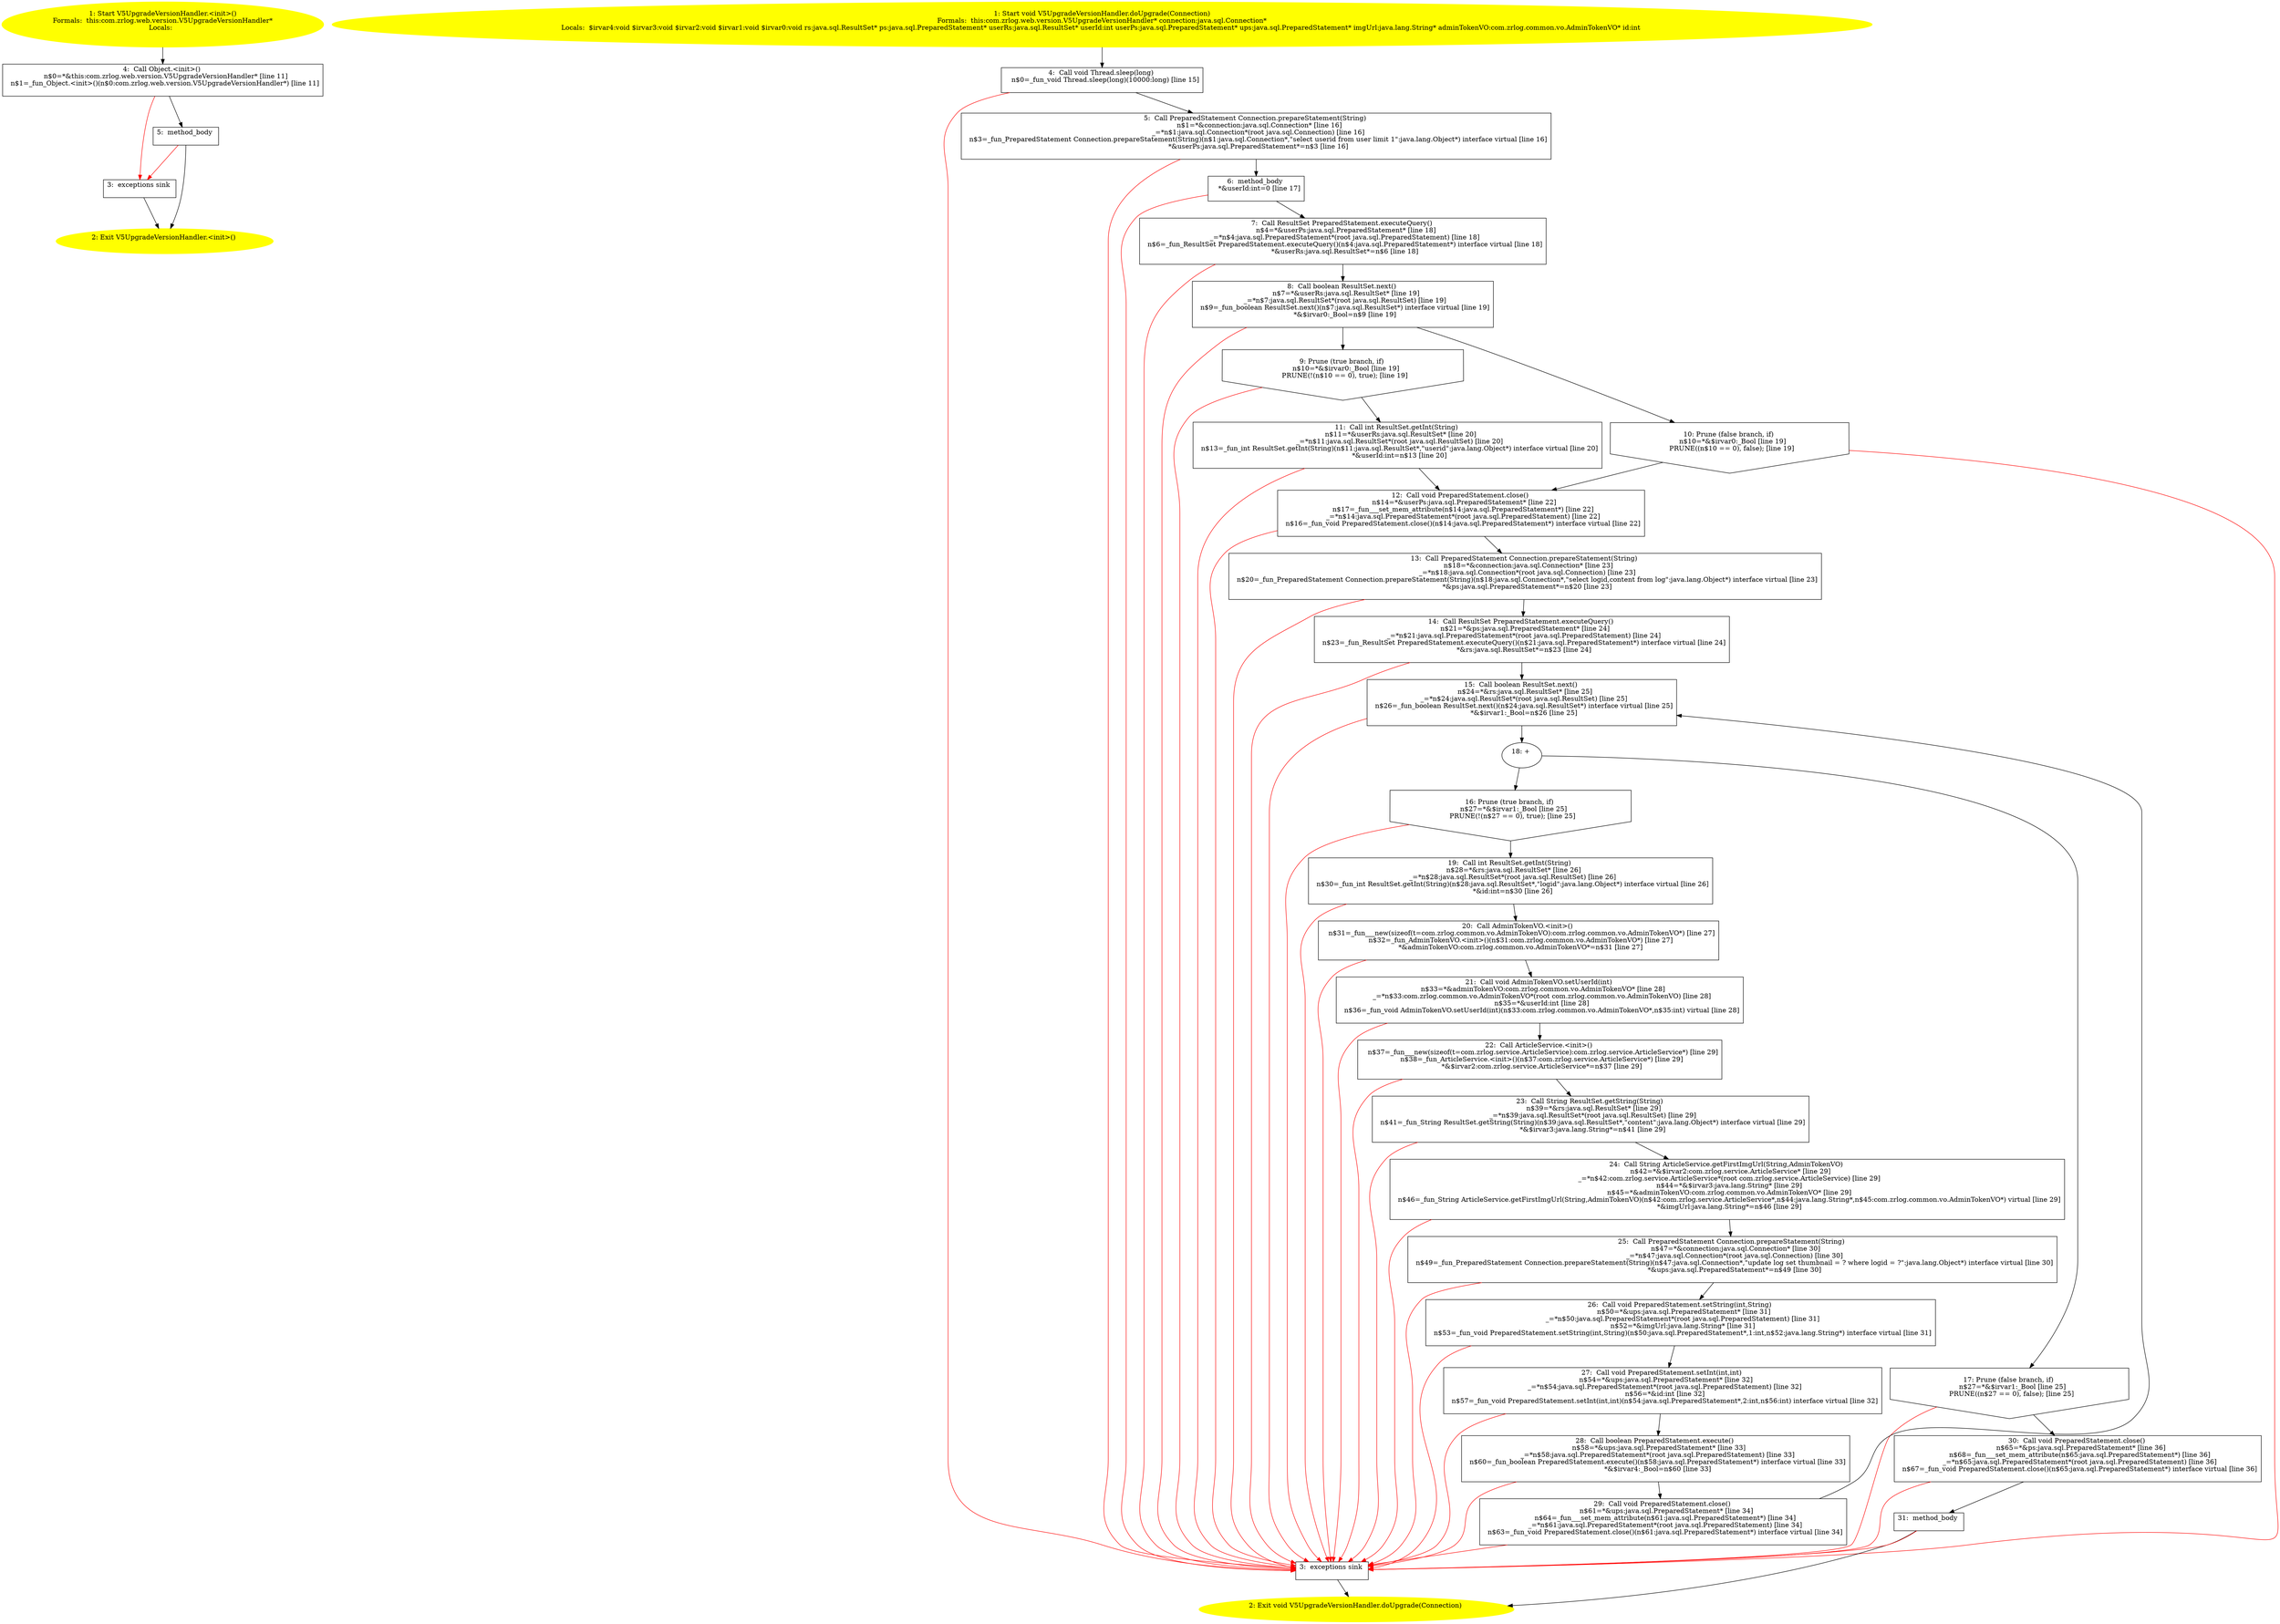 /* @generated */
digraph cfg {
"com.zrlog.web.version.V5UpgradeVersionHandler.<init>().fc259de302f79fc3d70cd2d26e0308e9_1" [label="1: Start V5UpgradeVersionHandler.<init>()\nFormals:  this:com.zrlog.web.version.V5UpgradeVersionHandler*\nLocals:  \n  " color=yellow style=filled]
	

	 "com.zrlog.web.version.V5UpgradeVersionHandler.<init>().fc259de302f79fc3d70cd2d26e0308e9_1" -> "com.zrlog.web.version.V5UpgradeVersionHandler.<init>().fc259de302f79fc3d70cd2d26e0308e9_4" ;
"com.zrlog.web.version.V5UpgradeVersionHandler.<init>().fc259de302f79fc3d70cd2d26e0308e9_2" [label="2: Exit V5UpgradeVersionHandler.<init>() \n  " color=yellow style=filled]
	

"com.zrlog.web.version.V5UpgradeVersionHandler.<init>().fc259de302f79fc3d70cd2d26e0308e9_3" [label="3:  exceptions sink \n  " shape="box"]
	

	 "com.zrlog.web.version.V5UpgradeVersionHandler.<init>().fc259de302f79fc3d70cd2d26e0308e9_3" -> "com.zrlog.web.version.V5UpgradeVersionHandler.<init>().fc259de302f79fc3d70cd2d26e0308e9_2" ;
"com.zrlog.web.version.V5UpgradeVersionHandler.<init>().fc259de302f79fc3d70cd2d26e0308e9_4" [label="4:  Call Object.<init>() \n   n$0=*&this:com.zrlog.web.version.V5UpgradeVersionHandler* [line 11]\n  n$1=_fun_Object.<init>()(n$0:com.zrlog.web.version.V5UpgradeVersionHandler*) [line 11]\n " shape="box"]
	

	 "com.zrlog.web.version.V5UpgradeVersionHandler.<init>().fc259de302f79fc3d70cd2d26e0308e9_4" -> "com.zrlog.web.version.V5UpgradeVersionHandler.<init>().fc259de302f79fc3d70cd2d26e0308e9_5" ;
	 "com.zrlog.web.version.V5UpgradeVersionHandler.<init>().fc259de302f79fc3d70cd2d26e0308e9_4" -> "com.zrlog.web.version.V5UpgradeVersionHandler.<init>().fc259de302f79fc3d70cd2d26e0308e9_3" [color="red" ];
"com.zrlog.web.version.V5UpgradeVersionHandler.<init>().fc259de302f79fc3d70cd2d26e0308e9_5" [label="5:  method_body \n  " shape="box"]
	

	 "com.zrlog.web.version.V5UpgradeVersionHandler.<init>().fc259de302f79fc3d70cd2d26e0308e9_5" -> "com.zrlog.web.version.V5UpgradeVersionHandler.<init>().fc259de302f79fc3d70cd2d26e0308e9_2" ;
	 "com.zrlog.web.version.V5UpgradeVersionHandler.<init>().fc259de302f79fc3d70cd2d26e0308e9_5" -> "com.zrlog.web.version.V5UpgradeVersionHandler.<init>().fc259de302f79fc3d70cd2d26e0308e9_3" [color="red" ];
"com.zrlog.web.version.V5UpgradeVersionHandler.doUpgrade(java.sql.Connection):void.80e56e166d794d03e893f140be0ddd6f_1" [label="1: Start void V5UpgradeVersionHandler.doUpgrade(Connection)\nFormals:  this:com.zrlog.web.version.V5UpgradeVersionHandler* connection:java.sql.Connection*\nLocals:  $irvar4:void $irvar3:void $irvar2:void $irvar1:void $irvar0:void rs:java.sql.ResultSet* ps:java.sql.PreparedStatement* userRs:java.sql.ResultSet* userId:int userPs:java.sql.PreparedStatement* ups:java.sql.PreparedStatement* imgUrl:java.lang.String* adminTokenVO:com.zrlog.common.vo.AdminTokenVO* id:int \n  " color=yellow style=filled]
	

	 "com.zrlog.web.version.V5UpgradeVersionHandler.doUpgrade(java.sql.Connection):void.80e56e166d794d03e893f140be0ddd6f_1" -> "com.zrlog.web.version.V5UpgradeVersionHandler.doUpgrade(java.sql.Connection):void.80e56e166d794d03e893f140be0ddd6f_4" ;
"com.zrlog.web.version.V5UpgradeVersionHandler.doUpgrade(java.sql.Connection):void.80e56e166d794d03e893f140be0ddd6f_2" [label="2: Exit void V5UpgradeVersionHandler.doUpgrade(Connection) \n  " color=yellow style=filled]
	

"com.zrlog.web.version.V5UpgradeVersionHandler.doUpgrade(java.sql.Connection):void.80e56e166d794d03e893f140be0ddd6f_3" [label="3:  exceptions sink \n  " shape="box"]
	

	 "com.zrlog.web.version.V5UpgradeVersionHandler.doUpgrade(java.sql.Connection):void.80e56e166d794d03e893f140be0ddd6f_3" -> "com.zrlog.web.version.V5UpgradeVersionHandler.doUpgrade(java.sql.Connection):void.80e56e166d794d03e893f140be0ddd6f_2" ;
"com.zrlog.web.version.V5UpgradeVersionHandler.doUpgrade(java.sql.Connection):void.80e56e166d794d03e893f140be0ddd6f_4" [label="4:  Call void Thread.sleep(long) \n   n$0=_fun_void Thread.sleep(long)(10000:long) [line 15]\n " shape="box"]
	

	 "com.zrlog.web.version.V5UpgradeVersionHandler.doUpgrade(java.sql.Connection):void.80e56e166d794d03e893f140be0ddd6f_4" -> "com.zrlog.web.version.V5UpgradeVersionHandler.doUpgrade(java.sql.Connection):void.80e56e166d794d03e893f140be0ddd6f_5" ;
	 "com.zrlog.web.version.V5UpgradeVersionHandler.doUpgrade(java.sql.Connection):void.80e56e166d794d03e893f140be0ddd6f_4" -> "com.zrlog.web.version.V5UpgradeVersionHandler.doUpgrade(java.sql.Connection):void.80e56e166d794d03e893f140be0ddd6f_3" [color="red" ];
"com.zrlog.web.version.V5UpgradeVersionHandler.doUpgrade(java.sql.Connection):void.80e56e166d794d03e893f140be0ddd6f_5" [label="5:  Call PreparedStatement Connection.prepareStatement(String) \n   n$1=*&connection:java.sql.Connection* [line 16]\n  _=*n$1:java.sql.Connection*(root java.sql.Connection) [line 16]\n  n$3=_fun_PreparedStatement Connection.prepareStatement(String)(n$1:java.sql.Connection*,\"select userid from user limit 1\":java.lang.Object*) interface virtual [line 16]\n  *&userPs:java.sql.PreparedStatement*=n$3 [line 16]\n " shape="box"]
	

	 "com.zrlog.web.version.V5UpgradeVersionHandler.doUpgrade(java.sql.Connection):void.80e56e166d794d03e893f140be0ddd6f_5" -> "com.zrlog.web.version.V5UpgradeVersionHandler.doUpgrade(java.sql.Connection):void.80e56e166d794d03e893f140be0ddd6f_6" ;
	 "com.zrlog.web.version.V5UpgradeVersionHandler.doUpgrade(java.sql.Connection):void.80e56e166d794d03e893f140be0ddd6f_5" -> "com.zrlog.web.version.V5UpgradeVersionHandler.doUpgrade(java.sql.Connection):void.80e56e166d794d03e893f140be0ddd6f_3" [color="red" ];
"com.zrlog.web.version.V5UpgradeVersionHandler.doUpgrade(java.sql.Connection):void.80e56e166d794d03e893f140be0ddd6f_6" [label="6:  method_body \n   *&userId:int=0 [line 17]\n " shape="box"]
	

	 "com.zrlog.web.version.V5UpgradeVersionHandler.doUpgrade(java.sql.Connection):void.80e56e166d794d03e893f140be0ddd6f_6" -> "com.zrlog.web.version.V5UpgradeVersionHandler.doUpgrade(java.sql.Connection):void.80e56e166d794d03e893f140be0ddd6f_7" ;
	 "com.zrlog.web.version.V5UpgradeVersionHandler.doUpgrade(java.sql.Connection):void.80e56e166d794d03e893f140be0ddd6f_6" -> "com.zrlog.web.version.V5UpgradeVersionHandler.doUpgrade(java.sql.Connection):void.80e56e166d794d03e893f140be0ddd6f_3" [color="red" ];
"com.zrlog.web.version.V5UpgradeVersionHandler.doUpgrade(java.sql.Connection):void.80e56e166d794d03e893f140be0ddd6f_7" [label="7:  Call ResultSet PreparedStatement.executeQuery() \n   n$4=*&userPs:java.sql.PreparedStatement* [line 18]\n  _=*n$4:java.sql.PreparedStatement*(root java.sql.PreparedStatement) [line 18]\n  n$6=_fun_ResultSet PreparedStatement.executeQuery()(n$4:java.sql.PreparedStatement*) interface virtual [line 18]\n  *&userRs:java.sql.ResultSet*=n$6 [line 18]\n " shape="box"]
	

	 "com.zrlog.web.version.V5UpgradeVersionHandler.doUpgrade(java.sql.Connection):void.80e56e166d794d03e893f140be0ddd6f_7" -> "com.zrlog.web.version.V5UpgradeVersionHandler.doUpgrade(java.sql.Connection):void.80e56e166d794d03e893f140be0ddd6f_8" ;
	 "com.zrlog.web.version.V5UpgradeVersionHandler.doUpgrade(java.sql.Connection):void.80e56e166d794d03e893f140be0ddd6f_7" -> "com.zrlog.web.version.V5UpgradeVersionHandler.doUpgrade(java.sql.Connection):void.80e56e166d794d03e893f140be0ddd6f_3" [color="red" ];
"com.zrlog.web.version.V5UpgradeVersionHandler.doUpgrade(java.sql.Connection):void.80e56e166d794d03e893f140be0ddd6f_8" [label="8:  Call boolean ResultSet.next() \n   n$7=*&userRs:java.sql.ResultSet* [line 19]\n  _=*n$7:java.sql.ResultSet*(root java.sql.ResultSet) [line 19]\n  n$9=_fun_boolean ResultSet.next()(n$7:java.sql.ResultSet*) interface virtual [line 19]\n  *&$irvar0:_Bool=n$9 [line 19]\n " shape="box"]
	

	 "com.zrlog.web.version.V5UpgradeVersionHandler.doUpgrade(java.sql.Connection):void.80e56e166d794d03e893f140be0ddd6f_8" -> "com.zrlog.web.version.V5UpgradeVersionHandler.doUpgrade(java.sql.Connection):void.80e56e166d794d03e893f140be0ddd6f_9" ;
	 "com.zrlog.web.version.V5UpgradeVersionHandler.doUpgrade(java.sql.Connection):void.80e56e166d794d03e893f140be0ddd6f_8" -> "com.zrlog.web.version.V5UpgradeVersionHandler.doUpgrade(java.sql.Connection):void.80e56e166d794d03e893f140be0ddd6f_10" ;
	 "com.zrlog.web.version.V5UpgradeVersionHandler.doUpgrade(java.sql.Connection):void.80e56e166d794d03e893f140be0ddd6f_8" -> "com.zrlog.web.version.V5UpgradeVersionHandler.doUpgrade(java.sql.Connection):void.80e56e166d794d03e893f140be0ddd6f_3" [color="red" ];
"com.zrlog.web.version.V5UpgradeVersionHandler.doUpgrade(java.sql.Connection):void.80e56e166d794d03e893f140be0ddd6f_9" [label="9: Prune (true branch, if) \n   n$10=*&$irvar0:_Bool [line 19]\n  PRUNE(!(n$10 == 0), true); [line 19]\n " shape="invhouse"]
	

	 "com.zrlog.web.version.V5UpgradeVersionHandler.doUpgrade(java.sql.Connection):void.80e56e166d794d03e893f140be0ddd6f_9" -> "com.zrlog.web.version.V5UpgradeVersionHandler.doUpgrade(java.sql.Connection):void.80e56e166d794d03e893f140be0ddd6f_11" ;
	 "com.zrlog.web.version.V5UpgradeVersionHandler.doUpgrade(java.sql.Connection):void.80e56e166d794d03e893f140be0ddd6f_9" -> "com.zrlog.web.version.V5UpgradeVersionHandler.doUpgrade(java.sql.Connection):void.80e56e166d794d03e893f140be0ddd6f_3" [color="red" ];
"com.zrlog.web.version.V5UpgradeVersionHandler.doUpgrade(java.sql.Connection):void.80e56e166d794d03e893f140be0ddd6f_10" [label="10: Prune (false branch, if) \n   n$10=*&$irvar0:_Bool [line 19]\n  PRUNE((n$10 == 0), false); [line 19]\n " shape="invhouse"]
	

	 "com.zrlog.web.version.V5UpgradeVersionHandler.doUpgrade(java.sql.Connection):void.80e56e166d794d03e893f140be0ddd6f_10" -> "com.zrlog.web.version.V5UpgradeVersionHandler.doUpgrade(java.sql.Connection):void.80e56e166d794d03e893f140be0ddd6f_12" ;
	 "com.zrlog.web.version.V5UpgradeVersionHandler.doUpgrade(java.sql.Connection):void.80e56e166d794d03e893f140be0ddd6f_10" -> "com.zrlog.web.version.V5UpgradeVersionHandler.doUpgrade(java.sql.Connection):void.80e56e166d794d03e893f140be0ddd6f_3" [color="red" ];
"com.zrlog.web.version.V5UpgradeVersionHandler.doUpgrade(java.sql.Connection):void.80e56e166d794d03e893f140be0ddd6f_11" [label="11:  Call int ResultSet.getInt(String) \n   n$11=*&userRs:java.sql.ResultSet* [line 20]\n  _=*n$11:java.sql.ResultSet*(root java.sql.ResultSet) [line 20]\n  n$13=_fun_int ResultSet.getInt(String)(n$11:java.sql.ResultSet*,\"userid\":java.lang.Object*) interface virtual [line 20]\n  *&userId:int=n$13 [line 20]\n " shape="box"]
	

	 "com.zrlog.web.version.V5UpgradeVersionHandler.doUpgrade(java.sql.Connection):void.80e56e166d794d03e893f140be0ddd6f_11" -> "com.zrlog.web.version.V5UpgradeVersionHandler.doUpgrade(java.sql.Connection):void.80e56e166d794d03e893f140be0ddd6f_12" ;
	 "com.zrlog.web.version.V5UpgradeVersionHandler.doUpgrade(java.sql.Connection):void.80e56e166d794d03e893f140be0ddd6f_11" -> "com.zrlog.web.version.V5UpgradeVersionHandler.doUpgrade(java.sql.Connection):void.80e56e166d794d03e893f140be0ddd6f_3" [color="red" ];
"com.zrlog.web.version.V5UpgradeVersionHandler.doUpgrade(java.sql.Connection):void.80e56e166d794d03e893f140be0ddd6f_12" [label="12:  Call void PreparedStatement.close() \n   n$14=*&userPs:java.sql.PreparedStatement* [line 22]\n  n$17=_fun___set_mem_attribute(n$14:java.sql.PreparedStatement*) [line 22]\n  _=*n$14:java.sql.PreparedStatement*(root java.sql.PreparedStatement) [line 22]\n  n$16=_fun_void PreparedStatement.close()(n$14:java.sql.PreparedStatement*) interface virtual [line 22]\n " shape="box"]
	

	 "com.zrlog.web.version.V5UpgradeVersionHandler.doUpgrade(java.sql.Connection):void.80e56e166d794d03e893f140be0ddd6f_12" -> "com.zrlog.web.version.V5UpgradeVersionHandler.doUpgrade(java.sql.Connection):void.80e56e166d794d03e893f140be0ddd6f_13" ;
	 "com.zrlog.web.version.V5UpgradeVersionHandler.doUpgrade(java.sql.Connection):void.80e56e166d794d03e893f140be0ddd6f_12" -> "com.zrlog.web.version.V5UpgradeVersionHandler.doUpgrade(java.sql.Connection):void.80e56e166d794d03e893f140be0ddd6f_3" [color="red" ];
"com.zrlog.web.version.V5UpgradeVersionHandler.doUpgrade(java.sql.Connection):void.80e56e166d794d03e893f140be0ddd6f_13" [label="13:  Call PreparedStatement Connection.prepareStatement(String) \n   n$18=*&connection:java.sql.Connection* [line 23]\n  _=*n$18:java.sql.Connection*(root java.sql.Connection) [line 23]\n  n$20=_fun_PreparedStatement Connection.prepareStatement(String)(n$18:java.sql.Connection*,\"select logid,content from log\":java.lang.Object*) interface virtual [line 23]\n  *&ps:java.sql.PreparedStatement*=n$20 [line 23]\n " shape="box"]
	

	 "com.zrlog.web.version.V5UpgradeVersionHandler.doUpgrade(java.sql.Connection):void.80e56e166d794d03e893f140be0ddd6f_13" -> "com.zrlog.web.version.V5UpgradeVersionHandler.doUpgrade(java.sql.Connection):void.80e56e166d794d03e893f140be0ddd6f_14" ;
	 "com.zrlog.web.version.V5UpgradeVersionHandler.doUpgrade(java.sql.Connection):void.80e56e166d794d03e893f140be0ddd6f_13" -> "com.zrlog.web.version.V5UpgradeVersionHandler.doUpgrade(java.sql.Connection):void.80e56e166d794d03e893f140be0ddd6f_3" [color="red" ];
"com.zrlog.web.version.V5UpgradeVersionHandler.doUpgrade(java.sql.Connection):void.80e56e166d794d03e893f140be0ddd6f_14" [label="14:  Call ResultSet PreparedStatement.executeQuery() \n   n$21=*&ps:java.sql.PreparedStatement* [line 24]\n  _=*n$21:java.sql.PreparedStatement*(root java.sql.PreparedStatement) [line 24]\n  n$23=_fun_ResultSet PreparedStatement.executeQuery()(n$21:java.sql.PreparedStatement*) interface virtual [line 24]\n  *&rs:java.sql.ResultSet*=n$23 [line 24]\n " shape="box"]
	

	 "com.zrlog.web.version.V5UpgradeVersionHandler.doUpgrade(java.sql.Connection):void.80e56e166d794d03e893f140be0ddd6f_14" -> "com.zrlog.web.version.V5UpgradeVersionHandler.doUpgrade(java.sql.Connection):void.80e56e166d794d03e893f140be0ddd6f_15" ;
	 "com.zrlog.web.version.V5UpgradeVersionHandler.doUpgrade(java.sql.Connection):void.80e56e166d794d03e893f140be0ddd6f_14" -> "com.zrlog.web.version.V5UpgradeVersionHandler.doUpgrade(java.sql.Connection):void.80e56e166d794d03e893f140be0ddd6f_3" [color="red" ];
"com.zrlog.web.version.V5UpgradeVersionHandler.doUpgrade(java.sql.Connection):void.80e56e166d794d03e893f140be0ddd6f_15" [label="15:  Call boolean ResultSet.next() \n   n$24=*&rs:java.sql.ResultSet* [line 25]\n  _=*n$24:java.sql.ResultSet*(root java.sql.ResultSet) [line 25]\n  n$26=_fun_boolean ResultSet.next()(n$24:java.sql.ResultSet*) interface virtual [line 25]\n  *&$irvar1:_Bool=n$26 [line 25]\n " shape="box"]
	

	 "com.zrlog.web.version.V5UpgradeVersionHandler.doUpgrade(java.sql.Connection):void.80e56e166d794d03e893f140be0ddd6f_15" -> "com.zrlog.web.version.V5UpgradeVersionHandler.doUpgrade(java.sql.Connection):void.80e56e166d794d03e893f140be0ddd6f_18" ;
	 "com.zrlog.web.version.V5UpgradeVersionHandler.doUpgrade(java.sql.Connection):void.80e56e166d794d03e893f140be0ddd6f_15" -> "com.zrlog.web.version.V5UpgradeVersionHandler.doUpgrade(java.sql.Connection):void.80e56e166d794d03e893f140be0ddd6f_3" [color="red" ];
"com.zrlog.web.version.V5UpgradeVersionHandler.doUpgrade(java.sql.Connection):void.80e56e166d794d03e893f140be0ddd6f_16" [label="16: Prune (true branch, if) \n   n$27=*&$irvar1:_Bool [line 25]\n  PRUNE(!(n$27 == 0), true); [line 25]\n " shape="invhouse"]
	

	 "com.zrlog.web.version.V5UpgradeVersionHandler.doUpgrade(java.sql.Connection):void.80e56e166d794d03e893f140be0ddd6f_16" -> "com.zrlog.web.version.V5UpgradeVersionHandler.doUpgrade(java.sql.Connection):void.80e56e166d794d03e893f140be0ddd6f_19" ;
	 "com.zrlog.web.version.V5UpgradeVersionHandler.doUpgrade(java.sql.Connection):void.80e56e166d794d03e893f140be0ddd6f_16" -> "com.zrlog.web.version.V5UpgradeVersionHandler.doUpgrade(java.sql.Connection):void.80e56e166d794d03e893f140be0ddd6f_3" [color="red" ];
"com.zrlog.web.version.V5UpgradeVersionHandler.doUpgrade(java.sql.Connection):void.80e56e166d794d03e893f140be0ddd6f_17" [label="17: Prune (false branch, if) \n   n$27=*&$irvar1:_Bool [line 25]\n  PRUNE((n$27 == 0), false); [line 25]\n " shape="invhouse"]
	

	 "com.zrlog.web.version.V5UpgradeVersionHandler.doUpgrade(java.sql.Connection):void.80e56e166d794d03e893f140be0ddd6f_17" -> "com.zrlog.web.version.V5UpgradeVersionHandler.doUpgrade(java.sql.Connection):void.80e56e166d794d03e893f140be0ddd6f_30" ;
	 "com.zrlog.web.version.V5UpgradeVersionHandler.doUpgrade(java.sql.Connection):void.80e56e166d794d03e893f140be0ddd6f_17" -> "com.zrlog.web.version.V5UpgradeVersionHandler.doUpgrade(java.sql.Connection):void.80e56e166d794d03e893f140be0ddd6f_3" [color="red" ];
"com.zrlog.web.version.V5UpgradeVersionHandler.doUpgrade(java.sql.Connection):void.80e56e166d794d03e893f140be0ddd6f_18" [label="18: + \n  " ]
	

	 "com.zrlog.web.version.V5UpgradeVersionHandler.doUpgrade(java.sql.Connection):void.80e56e166d794d03e893f140be0ddd6f_18" -> "com.zrlog.web.version.V5UpgradeVersionHandler.doUpgrade(java.sql.Connection):void.80e56e166d794d03e893f140be0ddd6f_16" ;
	 "com.zrlog.web.version.V5UpgradeVersionHandler.doUpgrade(java.sql.Connection):void.80e56e166d794d03e893f140be0ddd6f_18" -> "com.zrlog.web.version.V5UpgradeVersionHandler.doUpgrade(java.sql.Connection):void.80e56e166d794d03e893f140be0ddd6f_17" ;
"com.zrlog.web.version.V5UpgradeVersionHandler.doUpgrade(java.sql.Connection):void.80e56e166d794d03e893f140be0ddd6f_19" [label="19:  Call int ResultSet.getInt(String) \n   n$28=*&rs:java.sql.ResultSet* [line 26]\n  _=*n$28:java.sql.ResultSet*(root java.sql.ResultSet) [line 26]\n  n$30=_fun_int ResultSet.getInt(String)(n$28:java.sql.ResultSet*,\"logid\":java.lang.Object*) interface virtual [line 26]\n  *&id:int=n$30 [line 26]\n " shape="box"]
	

	 "com.zrlog.web.version.V5UpgradeVersionHandler.doUpgrade(java.sql.Connection):void.80e56e166d794d03e893f140be0ddd6f_19" -> "com.zrlog.web.version.V5UpgradeVersionHandler.doUpgrade(java.sql.Connection):void.80e56e166d794d03e893f140be0ddd6f_20" ;
	 "com.zrlog.web.version.V5UpgradeVersionHandler.doUpgrade(java.sql.Connection):void.80e56e166d794d03e893f140be0ddd6f_19" -> "com.zrlog.web.version.V5UpgradeVersionHandler.doUpgrade(java.sql.Connection):void.80e56e166d794d03e893f140be0ddd6f_3" [color="red" ];
"com.zrlog.web.version.V5UpgradeVersionHandler.doUpgrade(java.sql.Connection):void.80e56e166d794d03e893f140be0ddd6f_20" [label="20:  Call AdminTokenVO.<init>() \n   n$31=_fun___new(sizeof(t=com.zrlog.common.vo.AdminTokenVO):com.zrlog.common.vo.AdminTokenVO*) [line 27]\n  n$32=_fun_AdminTokenVO.<init>()(n$31:com.zrlog.common.vo.AdminTokenVO*) [line 27]\n  *&adminTokenVO:com.zrlog.common.vo.AdminTokenVO*=n$31 [line 27]\n " shape="box"]
	

	 "com.zrlog.web.version.V5UpgradeVersionHandler.doUpgrade(java.sql.Connection):void.80e56e166d794d03e893f140be0ddd6f_20" -> "com.zrlog.web.version.V5UpgradeVersionHandler.doUpgrade(java.sql.Connection):void.80e56e166d794d03e893f140be0ddd6f_21" ;
	 "com.zrlog.web.version.V5UpgradeVersionHandler.doUpgrade(java.sql.Connection):void.80e56e166d794d03e893f140be0ddd6f_20" -> "com.zrlog.web.version.V5UpgradeVersionHandler.doUpgrade(java.sql.Connection):void.80e56e166d794d03e893f140be0ddd6f_3" [color="red" ];
"com.zrlog.web.version.V5UpgradeVersionHandler.doUpgrade(java.sql.Connection):void.80e56e166d794d03e893f140be0ddd6f_21" [label="21:  Call void AdminTokenVO.setUserId(int) \n   n$33=*&adminTokenVO:com.zrlog.common.vo.AdminTokenVO* [line 28]\n  _=*n$33:com.zrlog.common.vo.AdminTokenVO*(root com.zrlog.common.vo.AdminTokenVO) [line 28]\n  n$35=*&userId:int [line 28]\n  n$36=_fun_void AdminTokenVO.setUserId(int)(n$33:com.zrlog.common.vo.AdminTokenVO*,n$35:int) virtual [line 28]\n " shape="box"]
	

	 "com.zrlog.web.version.V5UpgradeVersionHandler.doUpgrade(java.sql.Connection):void.80e56e166d794d03e893f140be0ddd6f_21" -> "com.zrlog.web.version.V5UpgradeVersionHandler.doUpgrade(java.sql.Connection):void.80e56e166d794d03e893f140be0ddd6f_22" ;
	 "com.zrlog.web.version.V5UpgradeVersionHandler.doUpgrade(java.sql.Connection):void.80e56e166d794d03e893f140be0ddd6f_21" -> "com.zrlog.web.version.V5UpgradeVersionHandler.doUpgrade(java.sql.Connection):void.80e56e166d794d03e893f140be0ddd6f_3" [color="red" ];
"com.zrlog.web.version.V5UpgradeVersionHandler.doUpgrade(java.sql.Connection):void.80e56e166d794d03e893f140be0ddd6f_22" [label="22:  Call ArticleService.<init>() \n   n$37=_fun___new(sizeof(t=com.zrlog.service.ArticleService):com.zrlog.service.ArticleService*) [line 29]\n  n$38=_fun_ArticleService.<init>()(n$37:com.zrlog.service.ArticleService*) [line 29]\n  *&$irvar2:com.zrlog.service.ArticleService*=n$37 [line 29]\n " shape="box"]
	

	 "com.zrlog.web.version.V5UpgradeVersionHandler.doUpgrade(java.sql.Connection):void.80e56e166d794d03e893f140be0ddd6f_22" -> "com.zrlog.web.version.V5UpgradeVersionHandler.doUpgrade(java.sql.Connection):void.80e56e166d794d03e893f140be0ddd6f_23" ;
	 "com.zrlog.web.version.V5UpgradeVersionHandler.doUpgrade(java.sql.Connection):void.80e56e166d794d03e893f140be0ddd6f_22" -> "com.zrlog.web.version.V5UpgradeVersionHandler.doUpgrade(java.sql.Connection):void.80e56e166d794d03e893f140be0ddd6f_3" [color="red" ];
"com.zrlog.web.version.V5UpgradeVersionHandler.doUpgrade(java.sql.Connection):void.80e56e166d794d03e893f140be0ddd6f_23" [label="23:  Call String ResultSet.getString(String) \n   n$39=*&rs:java.sql.ResultSet* [line 29]\n  _=*n$39:java.sql.ResultSet*(root java.sql.ResultSet) [line 29]\n  n$41=_fun_String ResultSet.getString(String)(n$39:java.sql.ResultSet*,\"content\":java.lang.Object*) interface virtual [line 29]\n  *&$irvar3:java.lang.String*=n$41 [line 29]\n " shape="box"]
	

	 "com.zrlog.web.version.V5UpgradeVersionHandler.doUpgrade(java.sql.Connection):void.80e56e166d794d03e893f140be0ddd6f_23" -> "com.zrlog.web.version.V5UpgradeVersionHandler.doUpgrade(java.sql.Connection):void.80e56e166d794d03e893f140be0ddd6f_24" ;
	 "com.zrlog.web.version.V5UpgradeVersionHandler.doUpgrade(java.sql.Connection):void.80e56e166d794d03e893f140be0ddd6f_23" -> "com.zrlog.web.version.V5UpgradeVersionHandler.doUpgrade(java.sql.Connection):void.80e56e166d794d03e893f140be0ddd6f_3" [color="red" ];
"com.zrlog.web.version.V5UpgradeVersionHandler.doUpgrade(java.sql.Connection):void.80e56e166d794d03e893f140be0ddd6f_24" [label="24:  Call String ArticleService.getFirstImgUrl(String,AdminTokenVO) \n   n$42=*&$irvar2:com.zrlog.service.ArticleService* [line 29]\n  _=*n$42:com.zrlog.service.ArticleService*(root com.zrlog.service.ArticleService) [line 29]\n  n$44=*&$irvar3:java.lang.String* [line 29]\n  n$45=*&adminTokenVO:com.zrlog.common.vo.AdminTokenVO* [line 29]\n  n$46=_fun_String ArticleService.getFirstImgUrl(String,AdminTokenVO)(n$42:com.zrlog.service.ArticleService*,n$44:java.lang.String*,n$45:com.zrlog.common.vo.AdminTokenVO*) virtual [line 29]\n  *&imgUrl:java.lang.String*=n$46 [line 29]\n " shape="box"]
	

	 "com.zrlog.web.version.V5UpgradeVersionHandler.doUpgrade(java.sql.Connection):void.80e56e166d794d03e893f140be0ddd6f_24" -> "com.zrlog.web.version.V5UpgradeVersionHandler.doUpgrade(java.sql.Connection):void.80e56e166d794d03e893f140be0ddd6f_25" ;
	 "com.zrlog.web.version.V5UpgradeVersionHandler.doUpgrade(java.sql.Connection):void.80e56e166d794d03e893f140be0ddd6f_24" -> "com.zrlog.web.version.V5UpgradeVersionHandler.doUpgrade(java.sql.Connection):void.80e56e166d794d03e893f140be0ddd6f_3" [color="red" ];
"com.zrlog.web.version.V5UpgradeVersionHandler.doUpgrade(java.sql.Connection):void.80e56e166d794d03e893f140be0ddd6f_25" [label="25:  Call PreparedStatement Connection.prepareStatement(String) \n   n$47=*&connection:java.sql.Connection* [line 30]\n  _=*n$47:java.sql.Connection*(root java.sql.Connection) [line 30]\n  n$49=_fun_PreparedStatement Connection.prepareStatement(String)(n$47:java.sql.Connection*,\"update log set thumbnail = ? where logid = ?\":java.lang.Object*) interface virtual [line 30]\n  *&ups:java.sql.PreparedStatement*=n$49 [line 30]\n " shape="box"]
	

	 "com.zrlog.web.version.V5UpgradeVersionHandler.doUpgrade(java.sql.Connection):void.80e56e166d794d03e893f140be0ddd6f_25" -> "com.zrlog.web.version.V5UpgradeVersionHandler.doUpgrade(java.sql.Connection):void.80e56e166d794d03e893f140be0ddd6f_26" ;
	 "com.zrlog.web.version.V5UpgradeVersionHandler.doUpgrade(java.sql.Connection):void.80e56e166d794d03e893f140be0ddd6f_25" -> "com.zrlog.web.version.V5UpgradeVersionHandler.doUpgrade(java.sql.Connection):void.80e56e166d794d03e893f140be0ddd6f_3" [color="red" ];
"com.zrlog.web.version.V5UpgradeVersionHandler.doUpgrade(java.sql.Connection):void.80e56e166d794d03e893f140be0ddd6f_26" [label="26:  Call void PreparedStatement.setString(int,String) \n   n$50=*&ups:java.sql.PreparedStatement* [line 31]\n  _=*n$50:java.sql.PreparedStatement*(root java.sql.PreparedStatement) [line 31]\n  n$52=*&imgUrl:java.lang.String* [line 31]\n  n$53=_fun_void PreparedStatement.setString(int,String)(n$50:java.sql.PreparedStatement*,1:int,n$52:java.lang.String*) interface virtual [line 31]\n " shape="box"]
	

	 "com.zrlog.web.version.V5UpgradeVersionHandler.doUpgrade(java.sql.Connection):void.80e56e166d794d03e893f140be0ddd6f_26" -> "com.zrlog.web.version.V5UpgradeVersionHandler.doUpgrade(java.sql.Connection):void.80e56e166d794d03e893f140be0ddd6f_27" ;
	 "com.zrlog.web.version.V5UpgradeVersionHandler.doUpgrade(java.sql.Connection):void.80e56e166d794d03e893f140be0ddd6f_26" -> "com.zrlog.web.version.V5UpgradeVersionHandler.doUpgrade(java.sql.Connection):void.80e56e166d794d03e893f140be0ddd6f_3" [color="red" ];
"com.zrlog.web.version.V5UpgradeVersionHandler.doUpgrade(java.sql.Connection):void.80e56e166d794d03e893f140be0ddd6f_27" [label="27:  Call void PreparedStatement.setInt(int,int) \n   n$54=*&ups:java.sql.PreparedStatement* [line 32]\n  _=*n$54:java.sql.PreparedStatement*(root java.sql.PreparedStatement) [line 32]\n  n$56=*&id:int [line 32]\n  n$57=_fun_void PreparedStatement.setInt(int,int)(n$54:java.sql.PreparedStatement*,2:int,n$56:int) interface virtual [line 32]\n " shape="box"]
	

	 "com.zrlog.web.version.V5UpgradeVersionHandler.doUpgrade(java.sql.Connection):void.80e56e166d794d03e893f140be0ddd6f_27" -> "com.zrlog.web.version.V5UpgradeVersionHandler.doUpgrade(java.sql.Connection):void.80e56e166d794d03e893f140be0ddd6f_28" ;
	 "com.zrlog.web.version.V5UpgradeVersionHandler.doUpgrade(java.sql.Connection):void.80e56e166d794d03e893f140be0ddd6f_27" -> "com.zrlog.web.version.V5UpgradeVersionHandler.doUpgrade(java.sql.Connection):void.80e56e166d794d03e893f140be0ddd6f_3" [color="red" ];
"com.zrlog.web.version.V5UpgradeVersionHandler.doUpgrade(java.sql.Connection):void.80e56e166d794d03e893f140be0ddd6f_28" [label="28:  Call boolean PreparedStatement.execute() \n   n$58=*&ups:java.sql.PreparedStatement* [line 33]\n  _=*n$58:java.sql.PreparedStatement*(root java.sql.PreparedStatement) [line 33]\n  n$60=_fun_boolean PreparedStatement.execute()(n$58:java.sql.PreparedStatement*) interface virtual [line 33]\n  *&$irvar4:_Bool=n$60 [line 33]\n " shape="box"]
	

	 "com.zrlog.web.version.V5UpgradeVersionHandler.doUpgrade(java.sql.Connection):void.80e56e166d794d03e893f140be0ddd6f_28" -> "com.zrlog.web.version.V5UpgradeVersionHandler.doUpgrade(java.sql.Connection):void.80e56e166d794d03e893f140be0ddd6f_29" ;
	 "com.zrlog.web.version.V5UpgradeVersionHandler.doUpgrade(java.sql.Connection):void.80e56e166d794d03e893f140be0ddd6f_28" -> "com.zrlog.web.version.V5UpgradeVersionHandler.doUpgrade(java.sql.Connection):void.80e56e166d794d03e893f140be0ddd6f_3" [color="red" ];
"com.zrlog.web.version.V5UpgradeVersionHandler.doUpgrade(java.sql.Connection):void.80e56e166d794d03e893f140be0ddd6f_29" [label="29:  Call void PreparedStatement.close() \n   n$61=*&ups:java.sql.PreparedStatement* [line 34]\n  n$64=_fun___set_mem_attribute(n$61:java.sql.PreparedStatement*) [line 34]\n  _=*n$61:java.sql.PreparedStatement*(root java.sql.PreparedStatement) [line 34]\n  n$63=_fun_void PreparedStatement.close()(n$61:java.sql.PreparedStatement*) interface virtual [line 34]\n " shape="box"]
	

	 "com.zrlog.web.version.V5UpgradeVersionHandler.doUpgrade(java.sql.Connection):void.80e56e166d794d03e893f140be0ddd6f_29" -> "com.zrlog.web.version.V5UpgradeVersionHandler.doUpgrade(java.sql.Connection):void.80e56e166d794d03e893f140be0ddd6f_15" ;
	 "com.zrlog.web.version.V5UpgradeVersionHandler.doUpgrade(java.sql.Connection):void.80e56e166d794d03e893f140be0ddd6f_29" -> "com.zrlog.web.version.V5UpgradeVersionHandler.doUpgrade(java.sql.Connection):void.80e56e166d794d03e893f140be0ddd6f_3" [color="red" ];
"com.zrlog.web.version.V5UpgradeVersionHandler.doUpgrade(java.sql.Connection):void.80e56e166d794d03e893f140be0ddd6f_30" [label="30:  Call void PreparedStatement.close() \n   n$65=*&ps:java.sql.PreparedStatement* [line 36]\n  n$68=_fun___set_mem_attribute(n$65:java.sql.PreparedStatement*) [line 36]\n  _=*n$65:java.sql.PreparedStatement*(root java.sql.PreparedStatement) [line 36]\n  n$67=_fun_void PreparedStatement.close()(n$65:java.sql.PreparedStatement*) interface virtual [line 36]\n " shape="box"]
	

	 "com.zrlog.web.version.V5UpgradeVersionHandler.doUpgrade(java.sql.Connection):void.80e56e166d794d03e893f140be0ddd6f_30" -> "com.zrlog.web.version.V5UpgradeVersionHandler.doUpgrade(java.sql.Connection):void.80e56e166d794d03e893f140be0ddd6f_31" ;
	 "com.zrlog.web.version.V5UpgradeVersionHandler.doUpgrade(java.sql.Connection):void.80e56e166d794d03e893f140be0ddd6f_30" -> "com.zrlog.web.version.V5UpgradeVersionHandler.doUpgrade(java.sql.Connection):void.80e56e166d794d03e893f140be0ddd6f_3" [color="red" ];
"com.zrlog.web.version.V5UpgradeVersionHandler.doUpgrade(java.sql.Connection):void.80e56e166d794d03e893f140be0ddd6f_31" [label="31:  method_body \n  " shape="box"]
	

	 "com.zrlog.web.version.V5UpgradeVersionHandler.doUpgrade(java.sql.Connection):void.80e56e166d794d03e893f140be0ddd6f_31" -> "com.zrlog.web.version.V5UpgradeVersionHandler.doUpgrade(java.sql.Connection):void.80e56e166d794d03e893f140be0ddd6f_2" ;
	 "com.zrlog.web.version.V5UpgradeVersionHandler.doUpgrade(java.sql.Connection):void.80e56e166d794d03e893f140be0ddd6f_31" -> "com.zrlog.web.version.V5UpgradeVersionHandler.doUpgrade(java.sql.Connection):void.80e56e166d794d03e893f140be0ddd6f_3" [color="red" ];
}
